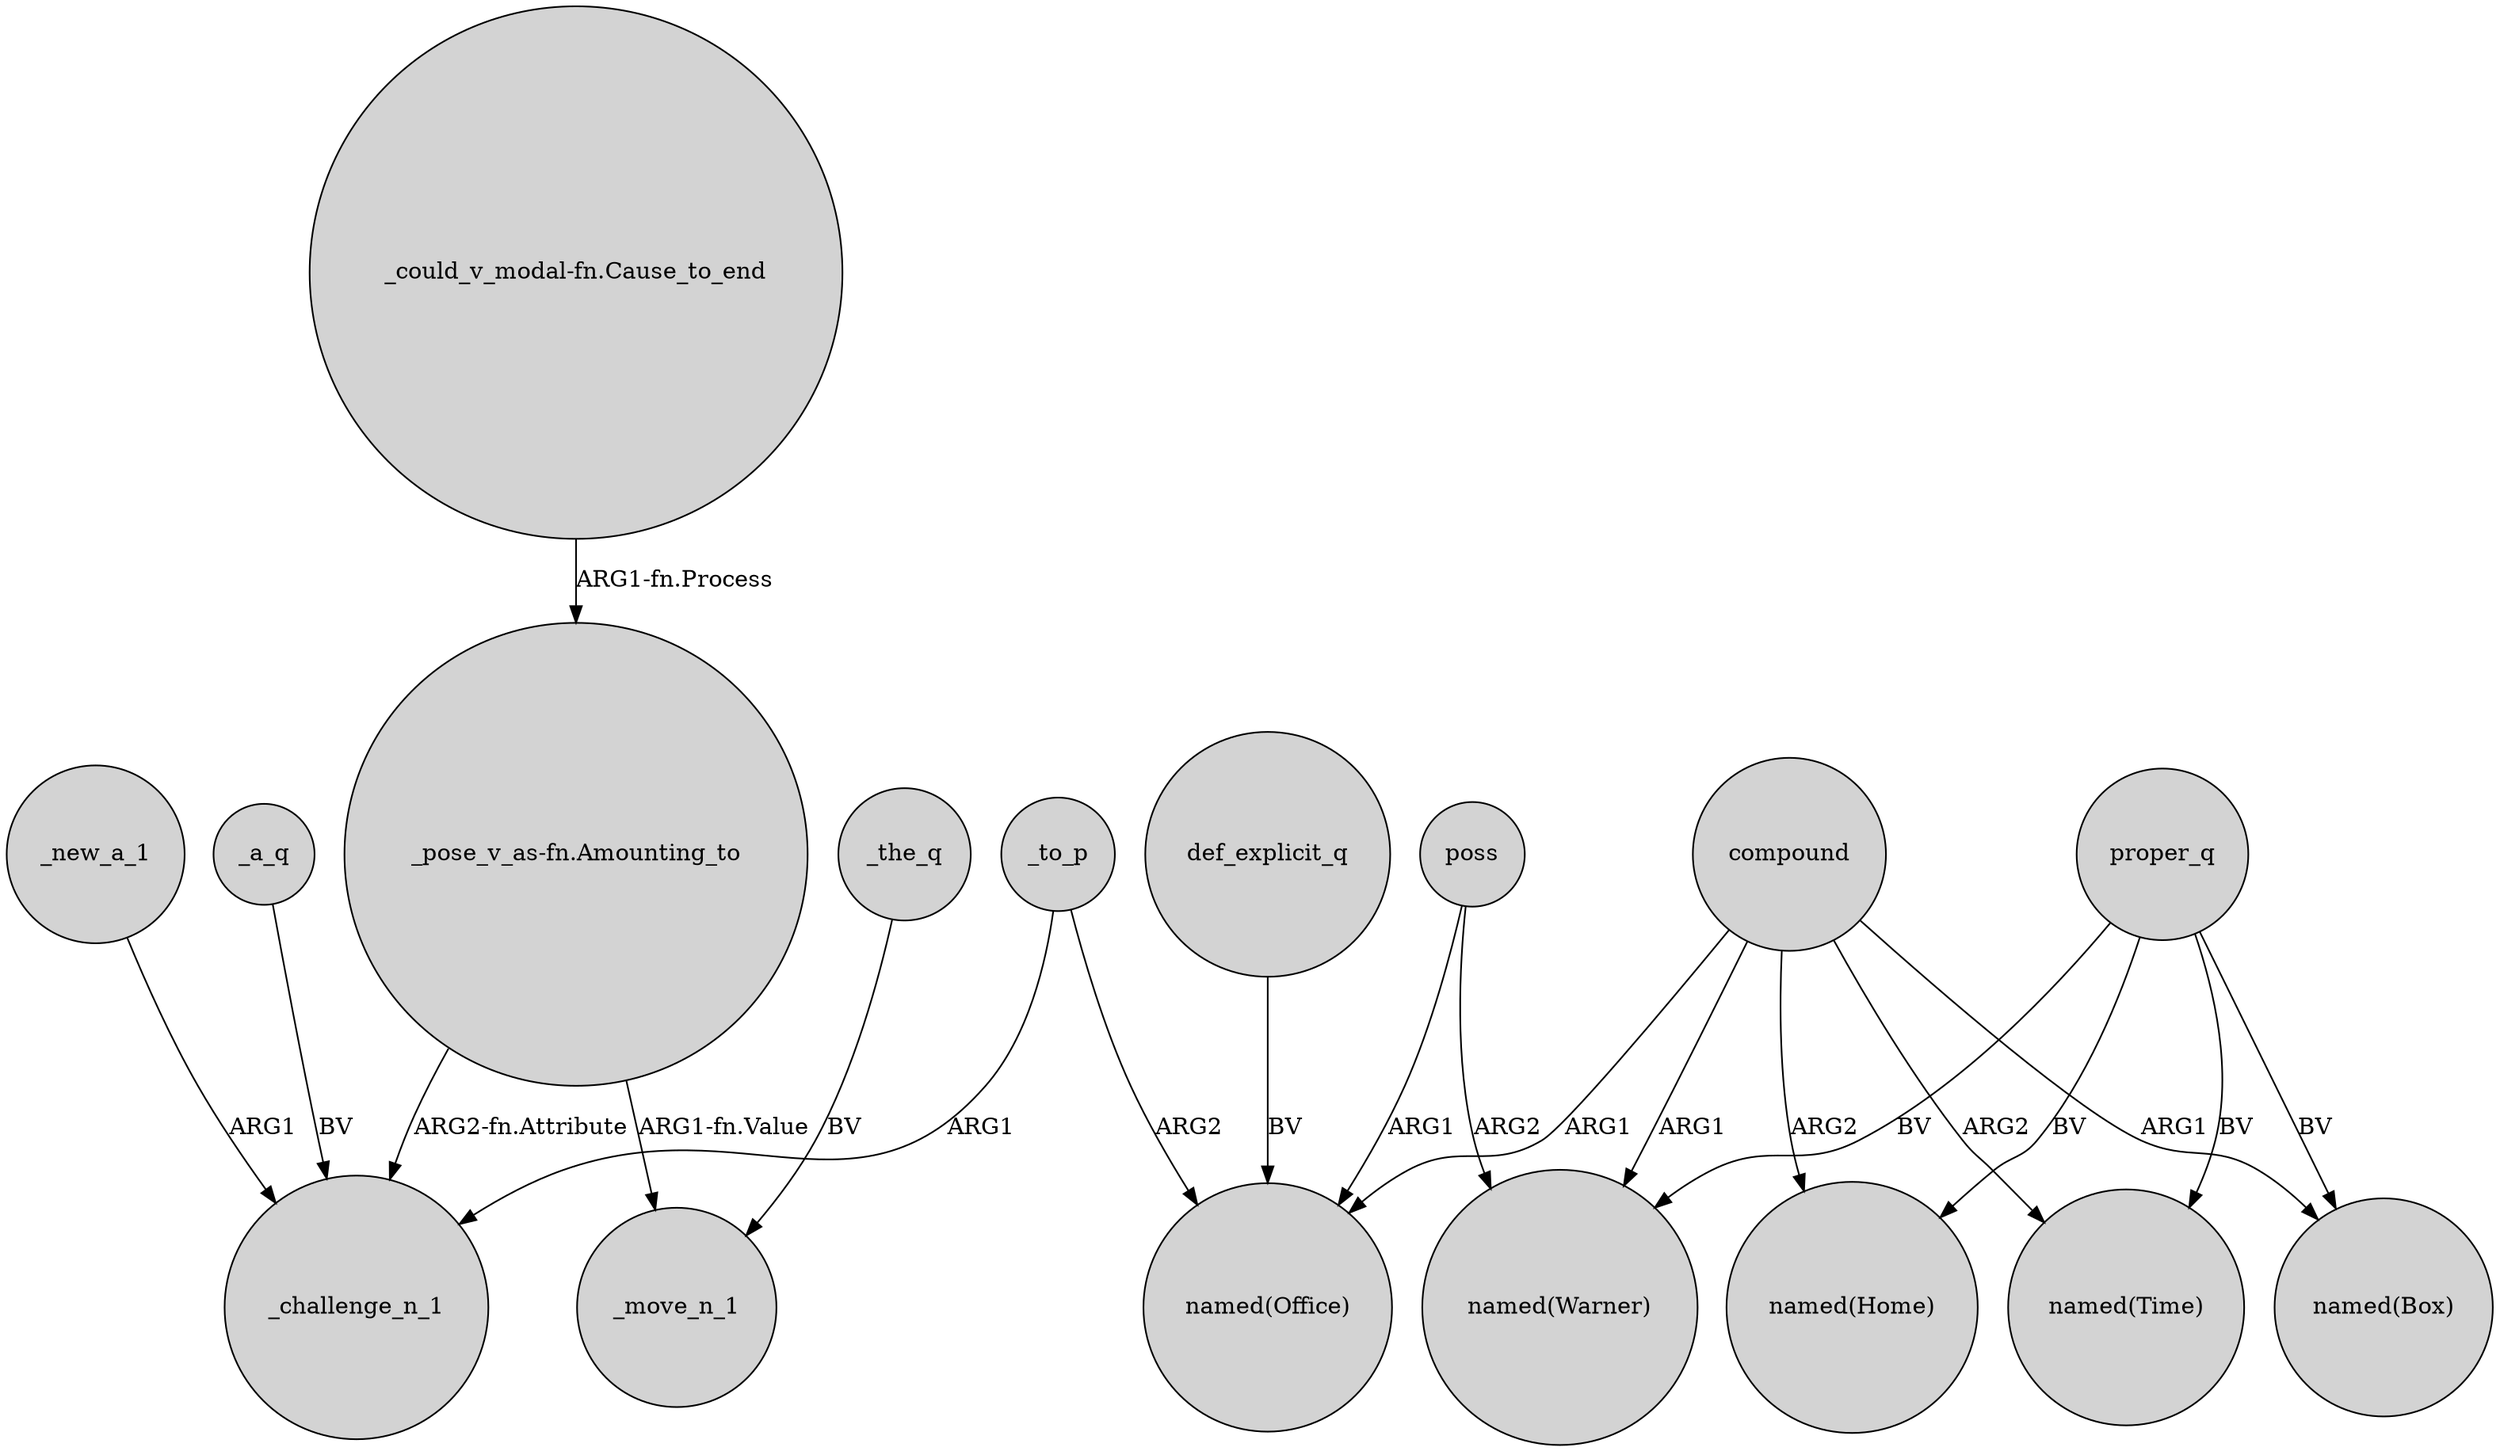 digraph {
	node [shape=circle style=filled]
	_to_p -> _challenge_n_1 [label=ARG1]
	"_could_v_modal-fn.Cause_to_end" -> "_pose_v_as-fn.Amounting_to" [label="ARG1-fn.Process"]
	compound -> "named(Time)" [label=ARG2]
	proper_q -> "named(Time)" [label=BV]
	def_explicit_q -> "named(Office)" [label=BV]
	proper_q -> "named(Box)" [label=BV]
	compound -> "named(Office)" [label=ARG1]
	poss -> "named(Warner)" [label=ARG2]
	compound -> "named(Warner)" [label=ARG1]
	poss -> "named(Office)" [label=ARG1]
	compound -> "named(Home)" [label=ARG2]
	proper_q -> "named(Home)" [label=BV]
	_new_a_1 -> _challenge_n_1 [label=ARG1]
	"_pose_v_as-fn.Amounting_to" -> _challenge_n_1 [label="ARG2-fn.Attribute"]
	_to_p -> "named(Office)" [label=ARG2]
	compound -> "named(Box)" [label=ARG1]
	proper_q -> "named(Warner)" [label=BV]
	_a_q -> _challenge_n_1 [label=BV]
	"_pose_v_as-fn.Amounting_to" -> _move_n_1 [label="ARG1-fn.Value"]
	_the_q -> _move_n_1 [label=BV]
}
